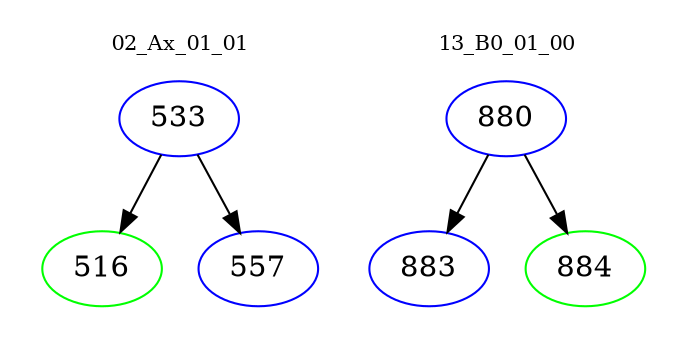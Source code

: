 digraph{
subgraph cluster_0 {
color = white
label = "02_Ax_01_01";
fontsize=10;
T0_533 [label="533", color="blue"]
T0_533 -> T0_516 [color="black"]
T0_516 [label="516", color="green"]
T0_533 -> T0_557 [color="black"]
T0_557 [label="557", color="blue"]
}
subgraph cluster_1 {
color = white
label = "13_B0_01_00";
fontsize=10;
T1_880 [label="880", color="blue"]
T1_880 -> T1_883 [color="black"]
T1_883 [label="883", color="blue"]
T1_880 -> T1_884 [color="black"]
T1_884 [label="884", color="green"]
}
}
